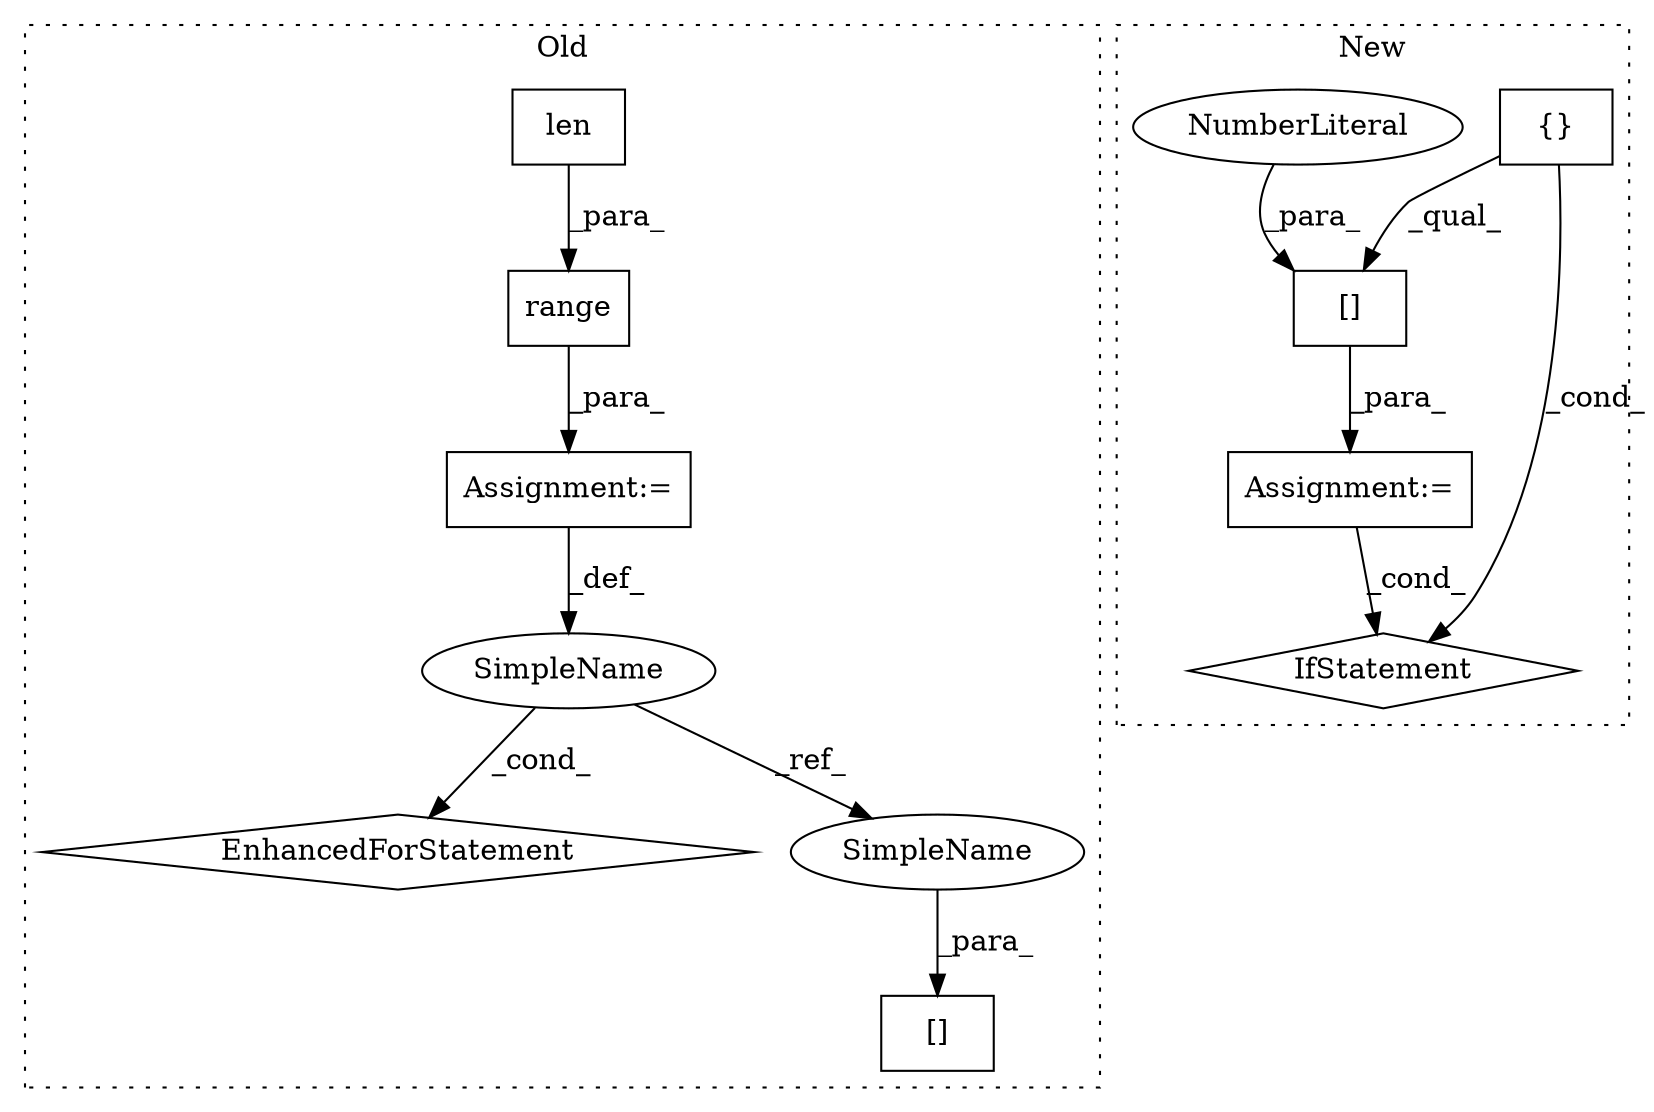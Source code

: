 digraph G {
subgraph cluster0 {
1 [label="range" a="32" s="5235,5254" l="6,1" shape="box"];
3 [label="Assignment:=" a="7" s="5166,5255" l="57,2" shape="box"];
5 [label="EnhancedForStatement" a="70" s="5166,5255" l="57,2" shape="diamond"];
6 [label="[]" a="2" s="5701,5713" l="7,1" shape="box"];
7 [label="SimpleName" a="42" s="5227" l="5" shape="ellipse"];
8 [label="len" a="32" s="5243,5253" l="4,1" shape="box"];
12 [label="SimpleName" a="42" s="5708" l="5" shape="ellipse"];
label = "Old";
style="dotted";
}
subgraph cluster1 {
2 [label="{}" a="4" s="5161" l="2" shape="box"];
4 [label="Assignment:=" a="7" s="5583" l="1" shape="box"];
9 [label="IfStatement" a="25" s="5676,5711" l="4,2" shape="diamond"];
10 [label="[]" a="2" s="5584,5626" l="41,1" shape="box"];
11 [label="NumberLiteral" a="34" s="5625" l="1" shape="ellipse"];
label = "New";
style="dotted";
}
1 -> 3 [label="_para_"];
2 -> 9 [label="_cond_"];
2 -> 10 [label="_qual_"];
3 -> 7 [label="_def_"];
4 -> 9 [label="_cond_"];
7 -> 5 [label="_cond_"];
7 -> 12 [label="_ref_"];
8 -> 1 [label="_para_"];
10 -> 4 [label="_para_"];
11 -> 10 [label="_para_"];
12 -> 6 [label="_para_"];
}